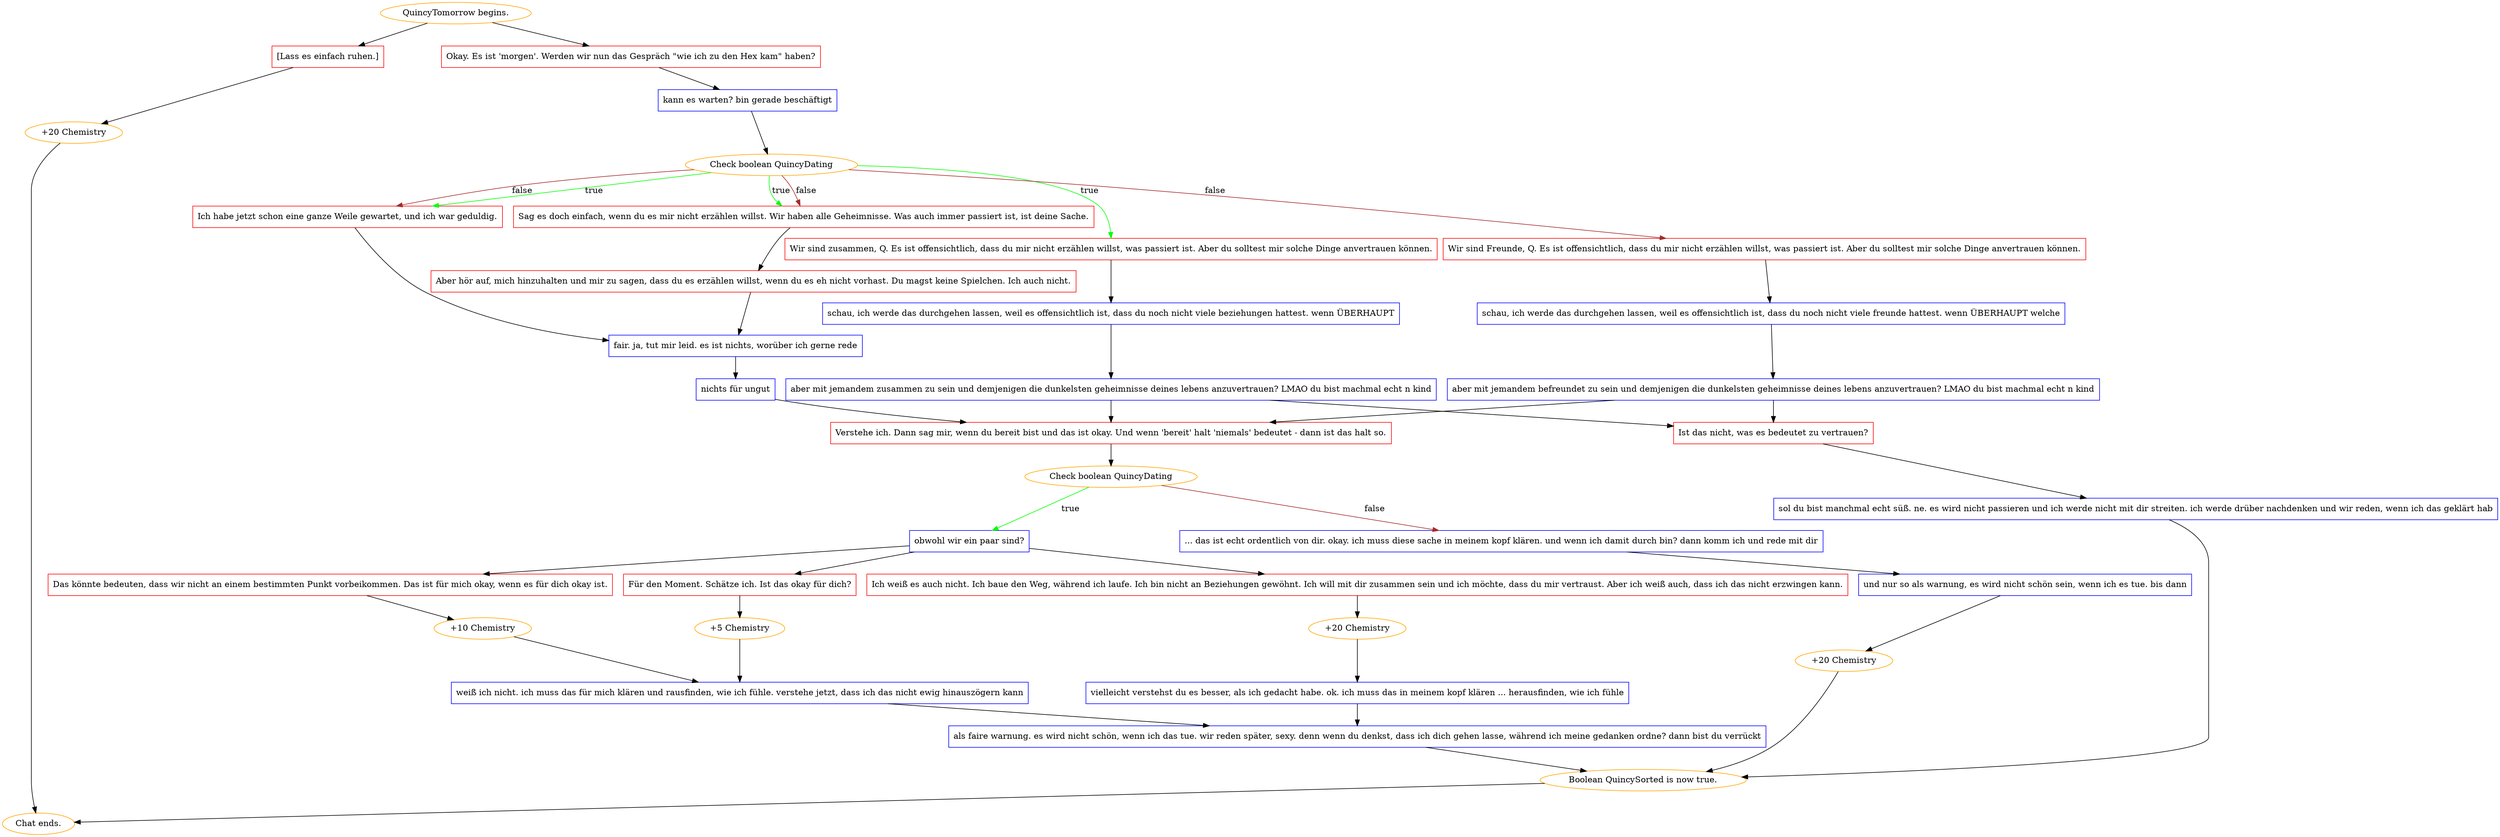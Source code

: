 digraph {
	"QuincyTomorrow begins." [color=orange];
		"QuincyTomorrow begins." -> j3727402899;
		"QuincyTomorrow begins." -> j1293288644;
	j3727402899 [label="Okay. Es ist 'morgen'. Werden wir nun das Gespräch \"wie ich zu den Hex kam\" haben?",shape=box,color=red];
		j3727402899 -> j4180035708;
	j1293288644 [label="[Lass es einfach ruhen.]",shape=box,color=red];
		j1293288644 -> j367054140;
	j4180035708 [label="kann es warten? bin gerade beschäftigt",shape=box,color=blue];
		j4180035708 -> j2620124444;
	j367054140 [label="+20 Chemistry",color=orange];
		j367054140 -> "Chat ends.";
	j2620124444 [label="Check boolean QuincyDating",color=orange];
		j2620124444 -> j1439336617 [label=true,color=green];
		j2620124444 -> j1746210061 [label=true,color=green];
		j2620124444 -> j286421839 [label=true,color=green];
		j2620124444 -> j1506422974 [label=false,color=brown];
		j2620124444 -> j1746210061 [label=false,color=brown];
		j2620124444 -> j286421839 [label=false,color=brown];
	"Chat ends." [color=orange];
	j1439336617 [label="Wir sind zusammen, Q. Es ist offensichtlich, dass du mir nicht erzählen willst, was passiert ist. Aber du solltest mir solche Dinge anvertrauen können.",shape=box,color=red];
		j1439336617 -> j1087326285;
	j1746210061 [label="Ich habe jetzt schon eine ganze Weile gewartet, und ich war geduldig.",shape=box,color=red];
		j1746210061 -> j44904144;
	j286421839 [label="Sag es doch einfach, wenn du es mir nicht erzählen willst. Wir haben alle Geheimnisse. Was auch immer passiert ist, ist deine Sache.",shape=box,color=red];
		j286421839 -> j501355649;
	j1506422974 [label="Wir sind Freunde, Q. Es ist offensichtlich, dass du mir nicht erzählen willst, was passiert ist. Aber du solltest mir solche Dinge anvertrauen können.",shape=box,color=red];
		j1506422974 -> j1182344292;
	j1087326285 [label="schau, ich werde das durchgehen lassen, weil es offensichtlich ist, dass du noch nicht viele beziehungen hattest. wenn ÜBERHAUPT",shape=box,color=blue];
		j1087326285 -> j2944888436;
	j44904144 [label="fair. ja, tut mir leid. es ist nichts, worüber ich gerne rede",shape=box,color=blue];
		j44904144 -> j3524922524;
	j501355649 [label="Aber hör auf, mich hinzuhalten und mir zu sagen, dass du es erzählen willst, wenn du es eh nicht vorhast. Du magst keine Spielchen. Ich auch nicht.",shape=box,color=red];
		j501355649 -> j44904144;
	j1182344292 [label="schau, ich werde das durchgehen lassen, weil es offensichtlich ist, dass du noch nicht viele freunde hattest. wenn ÜBERHAUPT welche",shape=box,color=blue];
		j1182344292 -> j980274667;
	j2944888436 [label="aber mit jemandem zusammen zu sein und demjenigen die dunkelsten geheimnisse deines lebens anzuvertrauen? LMAO du bist machmal echt n kind",shape=box,color=blue];
		j2944888436 -> j1602879605;
		j2944888436 -> j2774692582;
	j3524922524 [label="nichts für ungut",shape=box,color=blue];
		j3524922524 -> j2774692582;
	j980274667 [label="aber mit jemandem befreundet zu sein und demjenigen die dunkelsten geheimnisse deines lebens anzuvertrauen? LMAO du bist machmal echt n kind",shape=box,color=blue];
		j980274667 -> j1602879605;
		j980274667 -> j2774692582;
	j1602879605 [label="Ist das nicht, was es bedeutet zu vertrauen?",shape=box,color=red];
		j1602879605 -> j2637453614;
	j2774692582 [label="Verstehe ich. Dann sag mir, wenn du bereit bist und das ist okay. Und wenn 'bereit' halt 'niemals' bedeutet - dann ist das halt so.",shape=box,color=red];
		j2774692582 -> j2097033221;
	j2637453614 [label="sol du bist manchmal echt süß. ne. es wird nicht passieren und ich werde nicht mit dir streiten. ich werde drüber nachdenken und wir reden, wenn ich das geklärt hab",shape=box,color=blue];
		j2637453614 -> j3559374181;
	j2097033221 [label="Check boolean QuincyDating",color=orange];
		j2097033221 -> j2975745235 [label=true,color=green];
		j2097033221 -> j2177841328 [label=false,color=brown];
	j3559374181 [label="Boolean QuincySorted is now true.",color=orange];
		j3559374181 -> "Chat ends.";
	j2975745235 [label="obwohl wir ein paar sind?",shape=box,color=blue];
		j2975745235 -> j1063444731;
		j2975745235 -> j3492092489;
		j2975745235 -> j2146112142;
	j2177841328 [label="... das ist echt ordentlich von dir. okay. ich muss diese sache in meinem kopf klären. und wenn ich damit durch bin? dann komm ich und rede mit dir",shape=box,color=blue];
		j2177841328 -> j556089360;
	j1063444731 [label="Für den Moment. Schätze ich. Ist das okay für dich?",shape=box,color=red];
		j1063444731 -> j816683499;
	j3492092489 [label="Das könnte bedeuten, dass wir nicht an einem bestimmten Punkt vorbeikommen. Das ist für mich okay, wenn es für dich okay ist.",shape=box,color=red];
		j3492092489 -> j1853821619;
	j2146112142 [label="Ich weiß es auch nicht. Ich baue den Weg, während ich laufe. Ich bin nicht an Beziehungen gewöhnt. Ich will mit dir zusammen sein und ich möchte, dass du mir vertraust. Aber ich weiß auch, dass ich das nicht erzwingen kann.",shape=box,color=red];
		j2146112142 -> j3355055555;
	j556089360 [label="und nur so als warnung, es wird nicht schön sein, wenn ich es tue. bis dann",shape=box,color=blue];
		j556089360 -> j2191301368;
	j816683499 [label="+5 Chemistry",color=orange];
		j816683499 -> j1571616885;
	j1853821619 [label="+10 Chemistry",color=orange];
		j1853821619 -> j1571616885;
	j3355055555 [label="+20 Chemistry",color=orange];
		j3355055555 -> j1040228812;
	j2191301368 [label="+20 Chemistry",color=orange];
		j2191301368 -> j3559374181;
	j1571616885 [label="weiß ich nicht. ich muss das für mich klären und rausfinden, wie ich fühle. verstehe jetzt, dass ich das nicht ewig hinauszögern kann",shape=box,color=blue];
		j1571616885 -> j1501750394;
	j1040228812 [label="vielleicht verstehst du es besser, als ich gedacht habe. ok. ich muss das in meinem kopf klären ... herausfinden, wie ich fühle",shape=box,color=blue];
		j1040228812 -> j1501750394;
	j1501750394 [label="als faire warnung. es wird nicht schön, wenn ich das tue. wir reden später, sexy. denn wenn du denkst, dass ich dich gehen lasse, während ich meine gedanken ordne? dann bist du verrückt",shape=box,color=blue];
		j1501750394 -> j3559374181;
}